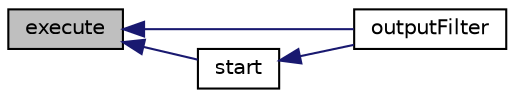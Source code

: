 digraph "execute"
{
  bgcolor="transparent";
  edge [fontname="Helvetica",fontsize="10",labelfontname="Helvetica",labelfontsize="10"];
  node [fontname="Helvetica",fontsize="10",shape=record];
  rankdir="LR";
  Node1 [label="execute",height=0.2,width=0.4,color="black", fillcolor="grey75", style="filled", fontcolor="black"];
  Node1 -> Node2 [dir="back",color="midnightblue",fontsize="10",style="solid",fontname="Helvetica"];
  Node2 [label="outputFilter",height=0.2,width=0.4,color="black",URL="$a01753.html#a07e7d2dd410e2bab24fa22a4f442187e",tooltip="Return the output filter. "];
  Node1 -> Node3 [dir="back",color="midnightblue",fontsize="10",style="solid",fontname="Helvetica"];
  Node3 [label="start",height=0.2,width=0.4,color="black",URL="$a01753.html#aad5997aaaa2d622f0ca57f8b24a51a7b",tooltip="Called at the start of the time-loop. "];
  Node3 -> Node2 [dir="back",color="midnightblue",fontsize="10",style="solid",fontname="Helvetica"];
}
